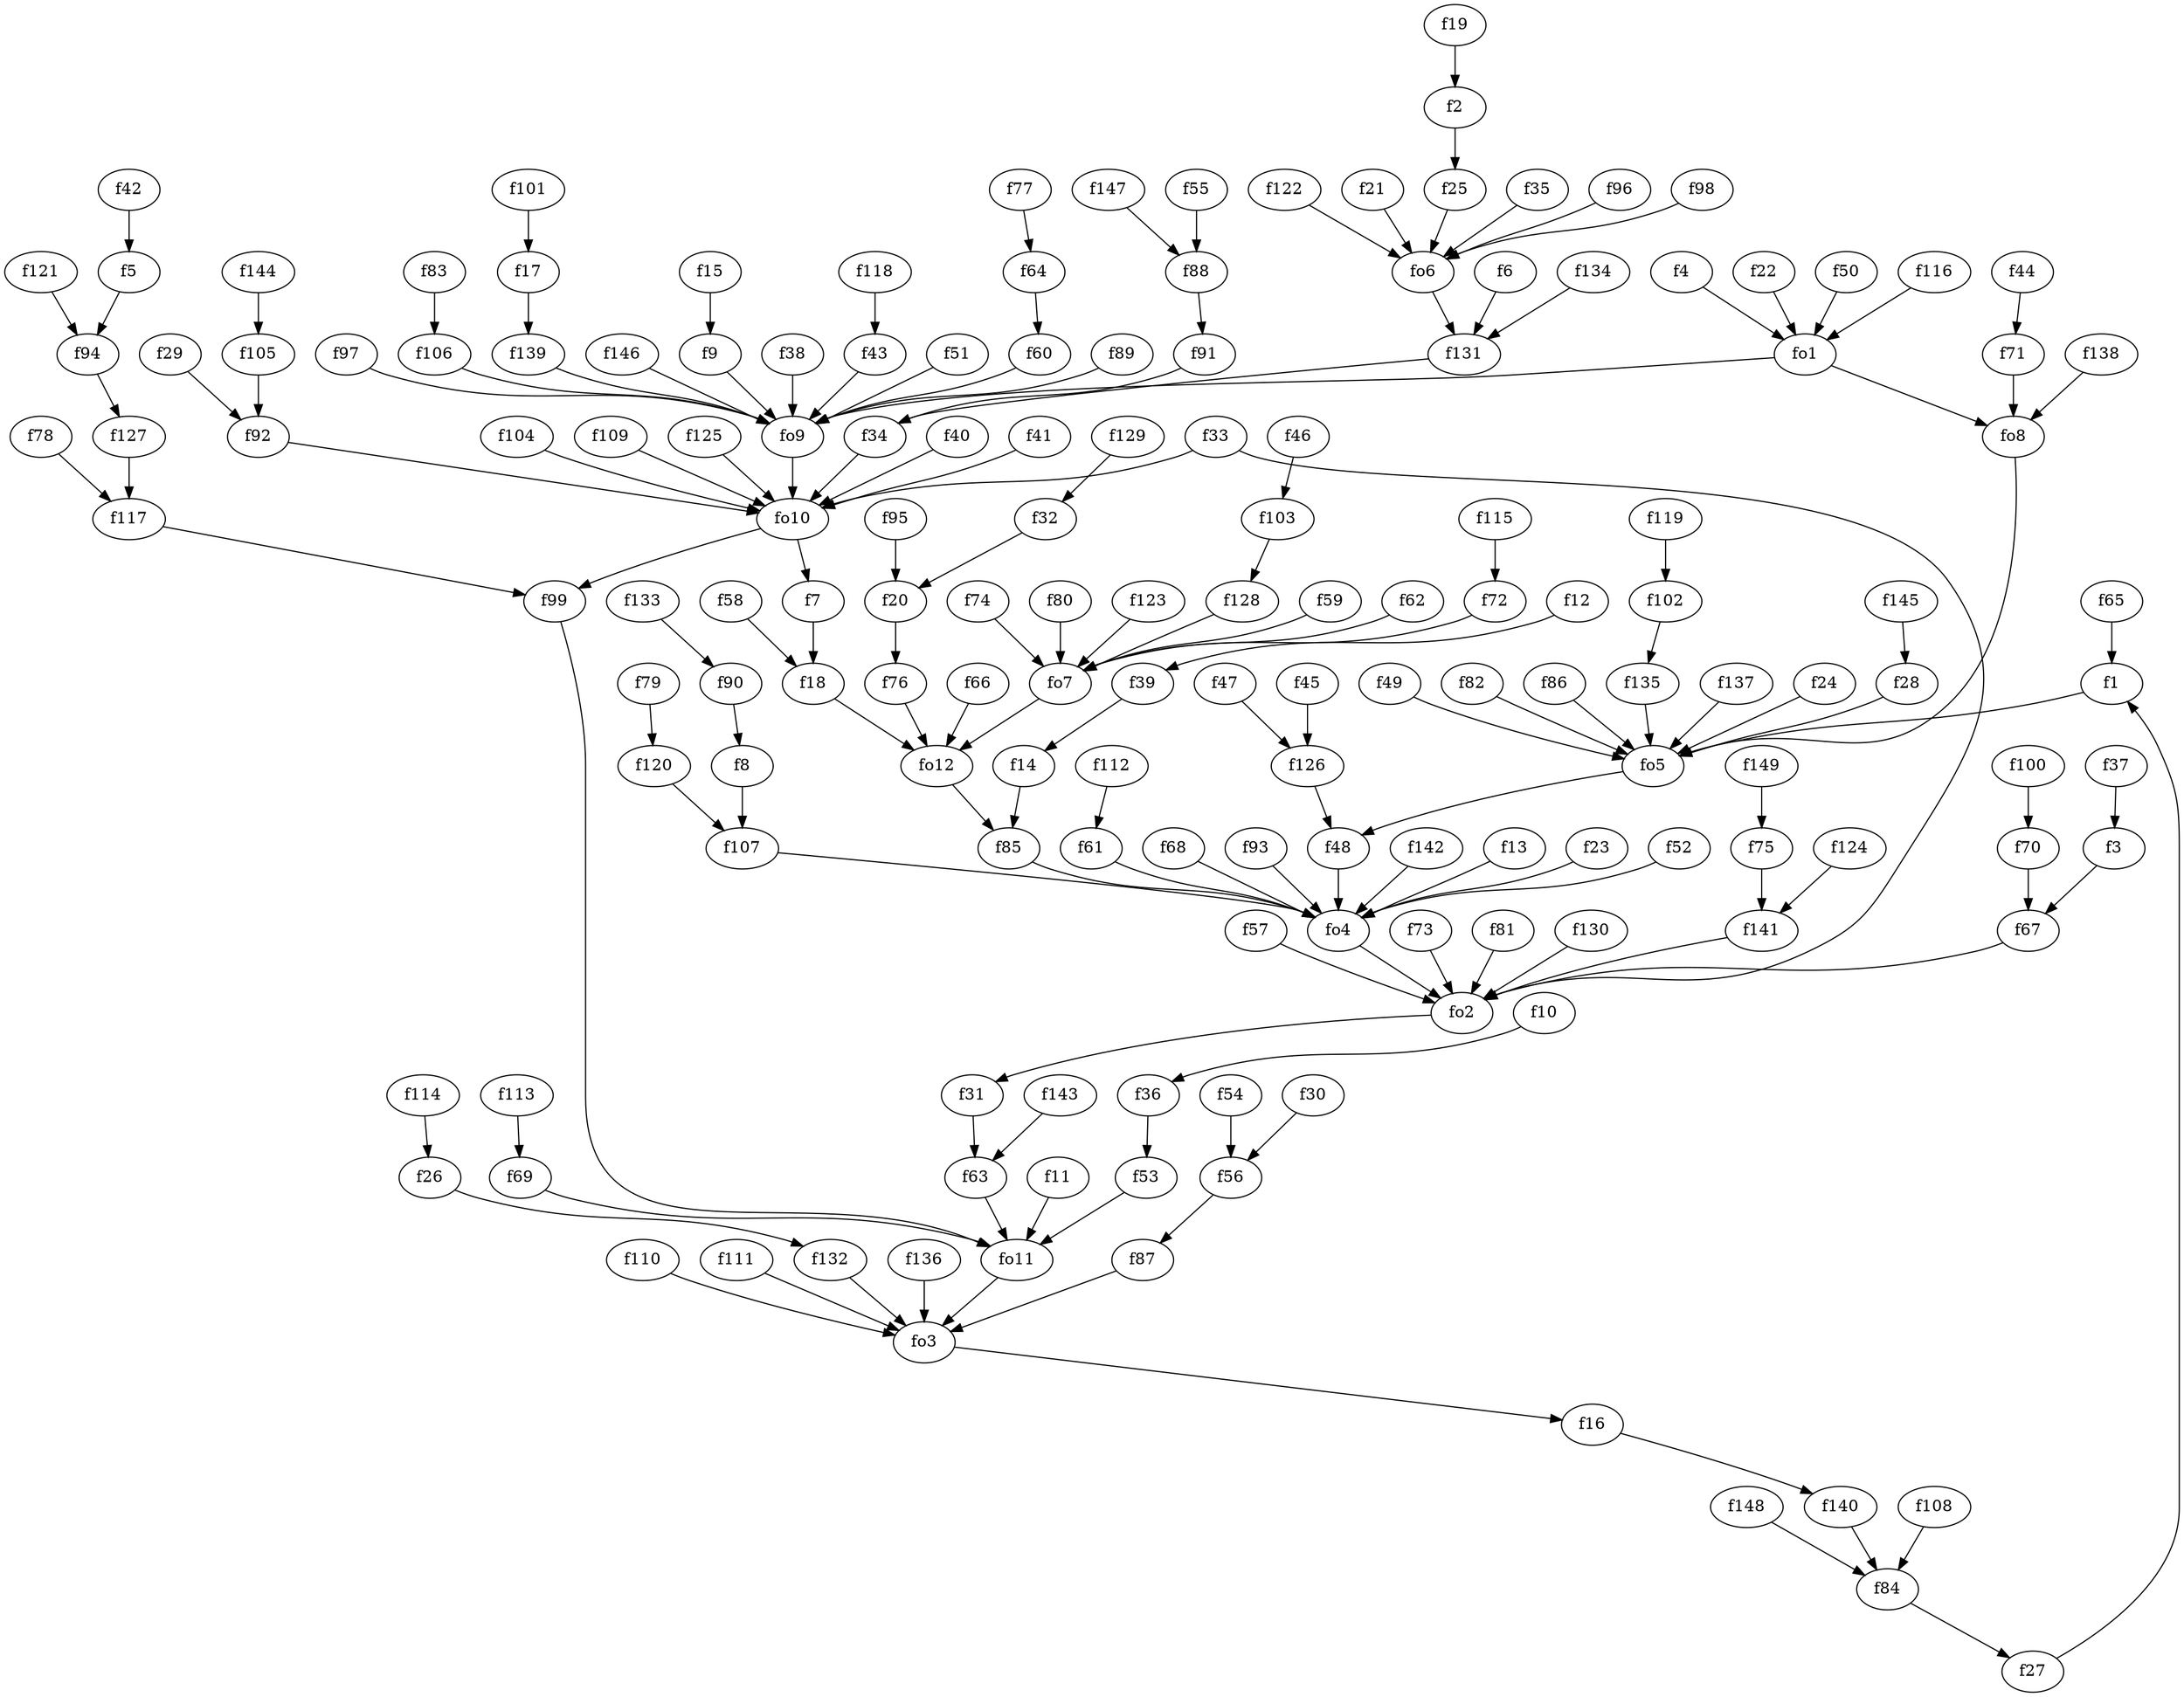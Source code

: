 strict digraph  {
f1;
f2;
f3;
f4;
f5;
f6;
f7;
f8;
f9;
f10;
f11;
f12;
f13;
f14;
f15;
f16;
f17;
f18;
f19;
f20;
f21;
f22;
f23;
f24;
f25;
f26;
f27;
f28;
f29;
f30;
f31;
f32;
f33;
f34;
f35;
f36;
f37;
f38;
f39;
f40;
f41;
f42;
f43;
f44;
f45;
f46;
f47;
f48;
f49;
f50;
f51;
f52;
f53;
f54;
f55;
f56;
f57;
f58;
f59;
f60;
f61;
f62;
f63;
f64;
f65;
f66;
f67;
f68;
f69;
f70;
f71;
f72;
f73;
f74;
f75;
f76;
f77;
f78;
f79;
f80;
f81;
f82;
f83;
f84;
f85;
f86;
f87;
f88;
f89;
f90;
f91;
f92;
f93;
f94;
f95;
f96;
f97;
f98;
f99;
f100;
f101;
f102;
f103;
f104;
f105;
f106;
f107;
f108;
f109;
f110;
f111;
f112;
f113;
f114;
f115;
f116;
f117;
f118;
f119;
f120;
f121;
f122;
f123;
f124;
f125;
f126;
f127;
f128;
f129;
f130;
f131;
f132;
f133;
f134;
f135;
f136;
f137;
f138;
f139;
f140;
f141;
f142;
f143;
f144;
f145;
f146;
f147;
f148;
f149;
fo1;
fo2;
fo3;
fo4;
fo5;
fo6;
fo7;
fo8;
fo9;
fo10;
fo11;
fo12;
f1 -> fo5  [weight=2];
f2 -> f25  [weight=2];
f3 -> f67  [weight=2];
f4 -> fo1  [weight=2];
f5 -> f94  [weight=2];
f6 -> f131  [weight=2];
f7 -> f18  [weight=2];
f8 -> f107  [weight=2];
f9 -> fo9  [weight=2];
f10 -> f36  [weight=2];
f11 -> fo11  [weight=2];
f12 -> f39  [weight=2];
f13 -> fo4  [weight=2];
f14 -> f85  [weight=2];
f15 -> f9  [weight=2];
f16 -> f140  [weight=2];
f17 -> f139  [weight=2];
f18 -> fo12  [weight=2];
f19 -> f2  [weight=2];
f20 -> f76  [weight=2];
f21 -> fo6  [weight=2];
f22 -> fo1  [weight=2];
f23 -> fo4  [weight=2];
f24 -> fo5  [weight=2];
f25 -> fo6  [weight=2];
f26 -> f132  [weight=2];
f27 -> f1  [weight=2];
f28 -> fo5  [weight=2];
f29 -> f92  [weight=2];
f30 -> f56  [weight=2];
f31 -> f63  [weight=2];
f32 -> f20  [weight=2];
f33 -> fo2  [weight=2];
f33 -> fo10  [weight=2];
f34 -> fo10  [weight=2];
f35 -> fo6  [weight=2];
f36 -> f53  [weight=2];
f37 -> f3  [weight=2];
f38 -> fo9  [weight=2];
f39 -> f14  [weight=2];
f40 -> fo10  [weight=2];
f41 -> fo10  [weight=2];
f42 -> f5  [weight=2];
f43 -> fo9  [weight=2];
f44 -> f71  [weight=2];
f45 -> f126  [weight=2];
f46 -> f103  [weight=2];
f47 -> f126  [weight=2];
f48 -> fo4  [weight=2];
f49 -> fo5  [weight=2];
f50 -> fo1  [weight=2];
f51 -> fo9  [weight=2];
f52 -> fo4  [weight=2];
f53 -> fo11  [weight=2];
f54 -> f56  [weight=2];
f55 -> f88  [weight=2];
f56 -> f87  [weight=2];
f57 -> fo2  [weight=2];
f58 -> f18  [weight=2];
f59 -> fo7  [weight=2];
f60 -> fo9  [weight=2];
f61 -> fo4  [weight=2];
f62 -> fo7  [weight=2];
f63 -> fo11  [weight=2];
f64 -> f60  [weight=2];
f65 -> f1  [weight=2];
f66 -> fo12  [weight=2];
f67 -> fo2  [weight=2];
f68 -> fo4  [weight=2];
f69 -> fo11  [weight=2];
f70 -> f67  [weight=2];
f71 -> fo8  [weight=2];
f72 -> fo7  [weight=2];
f73 -> fo2  [weight=2];
f74 -> fo7  [weight=2];
f75 -> f141  [weight=2];
f76 -> fo12  [weight=2];
f77 -> f64  [weight=2];
f78 -> f117  [weight=2];
f79 -> f120  [weight=2];
f80 -> fo7  [weight=2];
f81 -> fo2  [weight=2];
f82 -> fo5  [weight=2];
f83 -> f106  [weight=2];
f84 -> f27  [weight=2];
f85 -> fo4  [weight=2];
f86 -> fo5  [weight=2];
f87 -> fo3  [weight=2];
f88 -> f91  [weight=2];
f89 -> fo9  [weight=2];
f90 -> f8  [weight=2];
f91 -> f34  [weight=2];
f92 -> fo10  [weight=2];
f93 -> fo4  [weight=2];
f94 -> f127  [weight=2];
f95 -> f20  [weight=2];
f96 -> fo6  [weight=2];
f97 -> fo9  [weight=2];
f98 -> fo6  [weight=2];
f99 -> fo11  [weight=2];
f100 -> f70  [weight=2];
f101 -> f17  [weight=2];
f102 -> f135  [weight=2];
f103 -> f128  [weight=2];
f104 -> fo10  [weight=2];
f105 -> f92  [weight=2];
f106 -> fo9  [weight=2];
f107 -> fo4  [weight=2];
f108 -> f84  [weight=2];
f109 -> fo10  [weight=2];
f110 -> fo3  [weight=2];
f111 -> fo3  [weight=2];
f112 -> f61  [weight=2];
f113 -> f69  [weight=2];
f114 -> f26  [weight=2];
f115 -> f72  [weight=2];
f116 -> fo1  [weight=2];
f117 -> f99  [weight=2];
f118 -> f43  [weight=2];
f119 -> f102  [weight=2];
f120 -> f107  [weight=2];
f121 -> f94  [weight=2];
f122 -> fo6  [weight=2];
f123 -> fo7  [weight=2];
f124 -> f141  [weight=2];
f125 -> fo10  [weight=2];
f126 -> f48  [weight=2];
f127 -> f117  [weight=2];
f128 -> fo7  [weight=2];
f129 -> f32  [weight=2];
f130 -> fo2  [weight=2];
f131 -> f34  [weight=2];
f132 -> fo3  [weight=2];
f133 -> f90  [weight=2];
f134 -> f131  [weight=2];
f135 -> fo5  [weight=2];
f136 -> fo3  [weight=2];
f137 -> fo5  [weight=2];
f138 -> fo8  [weight=2];
f139 -> fo9  [weight=2];
f140 -> f84  [weight=2];
f141 -> fo2  [weight=2];
f142 -> fo4  [weight=2];
f143 -> f63  [weight=2];
f144 -> f105  [weight=2];
f145 -> f28  [weight=2];
f146 -> fo9  [weight=2];
f147 -> f88  [weight=2];
f148 -> f84  [weight=2];
f149 -> f75  [weight=2];
fo1 -> fo8  [weight=2];
fo1 -> fo9  [weight=2];
fo2 -> f31  [weight=2];
fo3 -> f16  [weight=2];
fo4 -> fo2  [weight=2];
fo5 -> f48  [weight=2];
fo6 -> f131  [weight=2];
fo7 -> fo12  [weight=2];
fo8 -> fo5  [weight=2];
fo9 -> fo10  [weight=2];
fo10 -> f99  [weight=2];
fo10 -> f7  [weight=2];
fo11 -> fo3  [weight=2];
fo12 -> f85  [weight=2];
}
